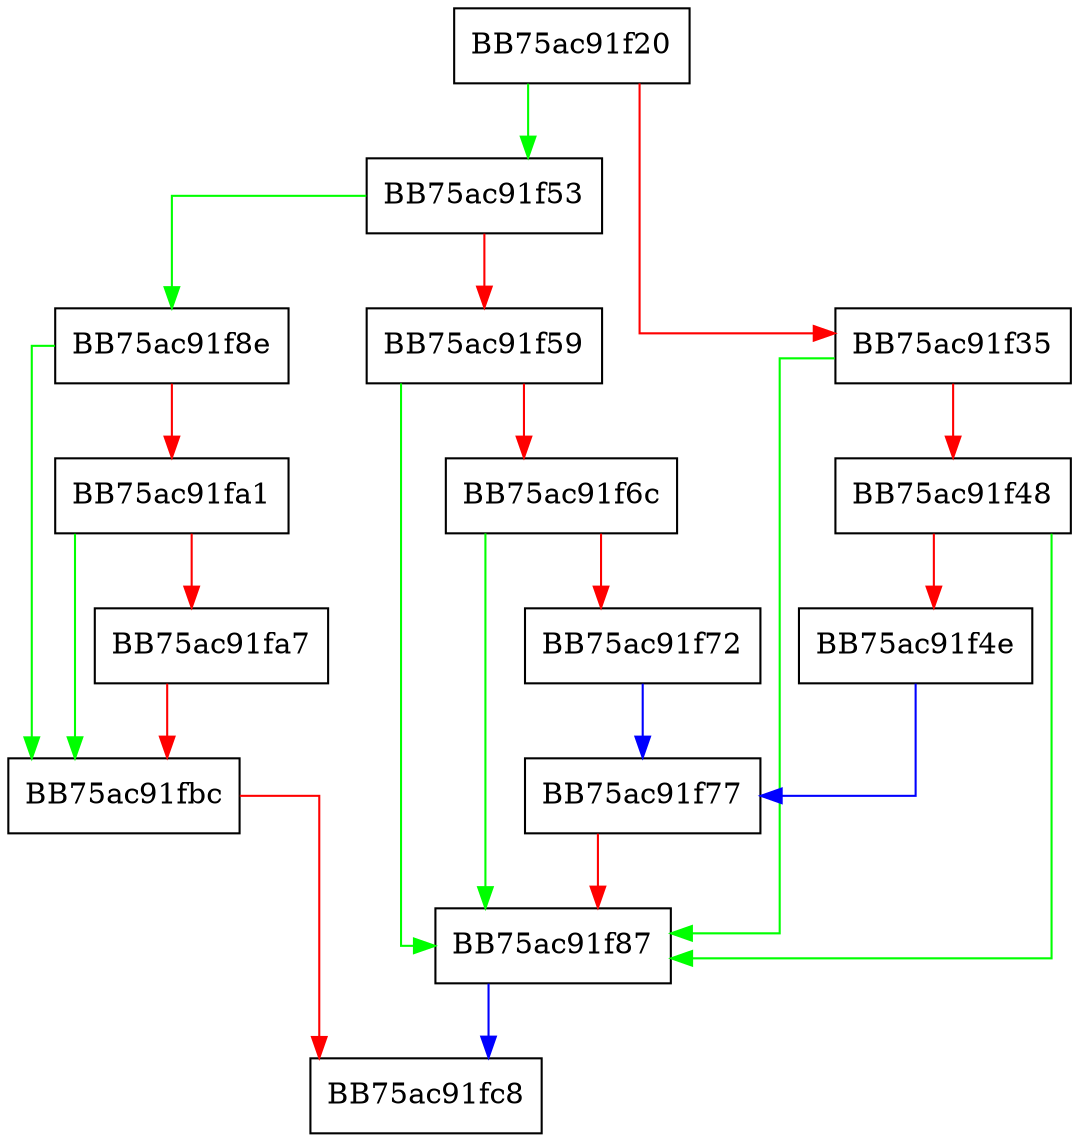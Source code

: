 digraph ProcessNotificationEx {
  node [shape="box"];
  graph [splines=ortho];
  BB75ac91f20 -> BB75ac91f53 [color="green"];
  BB75ac91f20 -> BB75ac91f35 [color="red"];
  BB75ac91f35 -> BB75ac91f87 [color="green"];
  BB75ac91f35 -> BB75ac91f48 [color="red"];
  BB75ac91f48 -> BB75ac91f87 [color="green"];
  BB75ac91f48 -> BB75ac91f4e [color="red"];
  BB75ac91f4e -> BB75ac91f77 [color="blue"];
  BB75ac91f53 -> BB75ac91f8e [color="green"];
  BB75ac91f53 -> BB75ac91f59 [color="red"];
  BB75ac91f59 -> BB75ac91f87 [color="green"];
  BB75ac91f59 -> BB75ac91f6c [color="red"];
  BB75ac91f6c -> BB75ac91f87 [color="green"];
  BB75ac91f6c -> BB75ac91f72 [color="red"];
  BB75ac91f72 -> BB75ac91f77 [color="blue"];
  BB75ac91f77 -> BB75ac91f87 [color="red"];
  BB75ac91f87 -> BB75ac91fc8 [color="blue"];
  BB75ac91f8e -> BB75ac91fbc [color="green"];
  BB75ac91f8e -> BB75ac91fa1 [color="red"];
  BB75ac91fa1 -> BB75ac91fbc [color="green"];
  BB75ac91fa1 -> BB75ac91fa7 [color="red"];
  BB75ac91fa7 -> BB75ac91fbc [color="red"];
  BB75ac91fbc -> BB75ac91fc8 [color="red"];
}